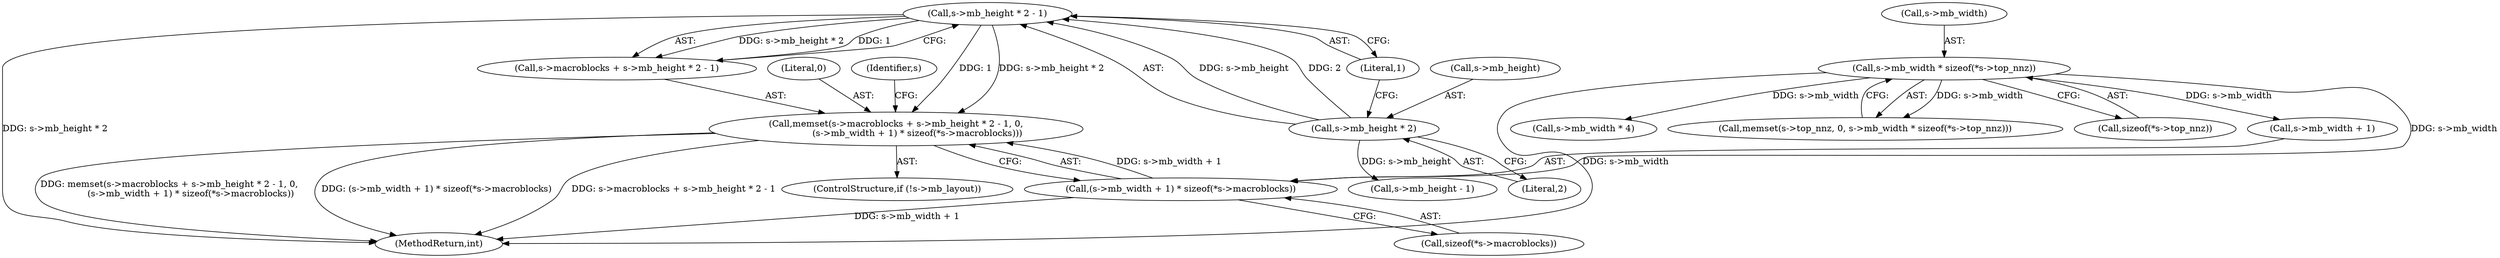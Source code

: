 digraph "0_FFmpeg_6b5d3fb26fb4be48e4966e4b1d97c2165538d4ef@API" {
"1000577" [label="(Call,memset(s->macroblocks + s->mb_height * 2 - 1, 0,\n               (s->mb_width + 1) * sizeof(*s->macroblocks)))"];
"1000582" [label="(Call,s->mb_height * 2 - 1)"];
"1000583" [label="(Call,s->mb_height * 2)"];
"1000590" [label="(Call,(s->mb_width + 1) * sizeof(*s->macroblocks))"];
"1000563" [label="(Call,s->mb_width * sizeof(*s->top_nnz))"];
"1000587" [label="(Literal,2)"];
"1000563" [label="(Call,s->mb_width * sizeof(*s->top_nnz))"];
"1000615" [label="(Call,s->mb_width * 4)"];
"1000564" [label="(Call,s->mb_width)"];
"1000590" [label="(Call,(s->mb_width + 1) * sizeof(*s->macroblocks))"];
"1000584" [label="(Call,s->mb_height)"];
"1000877" [label="(MethodReturn,int)"];
"1000588" [label="(Literal,1)"];
"1000583" [label="(Call,s->mb_height * 2)"];
"1000582" [label="(Call,s->mb_height * 2 - 1)"];
"1000558" [label="(Call,memset(s->top_nnz, 0, s->mb_width * sizeof(*s->top_nnz)))"];
"1000589" [label="(Literal,0)"];
"1000605" [label="(Identifier,s)"];
"1000596" [label="(Call,sizeof(*s->macroblocks))"];
"1000577" [label="(Call,memset(s->macroblocks + s->mb_height * 2 - 1, 0,\n               (s->mb_width + 1) * sizeof(*s->macroblocks)))"];
"1000591" [label="(Call,s->mb_width + 1)"];
"1000723" [label="(Call,s->mb_height - 1)"];
"1000567" [label="(Call,sizeof(*s->top_nnz))"];
"1000572" [label="(ControlStructure,if (!s->mb_layout))"];
"1000578" [label="(Call,s->macroblocks + s->mb_height * 2 - 1)"];
"1000577" -> "1000572"  [label="AST: "];
"1000577" -> "1000590"  [label="CFG: "];
"1000578" -> "1000577"  [label="AST: "];
"1000589" -> "1000577"  [label="AST: "];
"1000590" -> "1000577"  [label="AST: "];
"1000605" -> "1000577"  [label="CFG: "];
"1000577" -> "1000877"  [label="DDG: memset(s->macroblocks + s->mb_height * 2 - 1, 0,\n               (s->mb_width + 1) * sizeof(*s->macroblocks))"];
"1000577" -> "1000877"  [label="DDG: (s->mb_width + 1) * sizeof(*s->macroblocks)"];
"1000577" -> "1000877"  [label="DDG: s->macroblocks + s->mb_height * 2 - 1"];
"1000582" -> "1000577"  [label="DDG: s->mb_height * 2"];
"1000582" -> "1000577"  [label="DDG: 1"];
"1000590" -> "1000577"  [label="DDG: s->mb_width + 1"];
"1000582" -> "1000578"  [label="AST: "];
"1000582" -> "1000588"  [label="CFG: "];
"1000583" -> "1000582"  [label="AST: "];
"1000588" -> "1000582"  [label="AST: "];
"1000578" -> "1000582"  [label="CFG: "];
"1000582" -> "1000877"  [label="DDG: s->mb_height * 2"];
"1000582" -> "1000578"  [label="DDG: s->mb_height * 2"];
"1000582" -> "1000578"  [label="DDG: 1"];
"1000583" -> "1000582"  [label="DDG: s->mb_height"];
"1000583" -> "1000582"  [label="DDG: 2"];
"1000583" -> "1000587"  [label="CFG: "];
"1000584" -> "1000583"  [label="AST: "];
"1000587" -> "1000583"  [label="AST: "];
"1000588" -> "1000583"  [label="CFG: "];
"1000583" -> "1000723"  [label="DDG: s->mb_height"];
"1000590" -> "1000596"  [label="CFG: "];
"1000591" -> "1000590"  [label="AST: "];
"1000596" -> "1000590"  [label="AST: "];
"1000590" -> "1000877"  [label="DDG: s->mb_width + 1"];
"1000563" -> "1000590"  [label="DDG: s->mb_width"];
"1000563" -> "1000558"  [label="AST: "];
"1000563" -> "1000567"  [label="CFG: "];
"1000564" -> "1000563"  [label="AST: "];
"1000567" -> "1000563"  [label="AST: "];
"1000558" -> "1000563"  [label="CFG: "];
"1000563" -> "1000877"  [label="DDG: s->mb_width"];
"1000563" -> "1000558"  [label="DDG: s->mb_width"];
"1000563" -> "1000591"  [label="DDG: s->mb_width"];
"1000563" -> "1000615"  [label="DDG: s->mb_width"];
}
